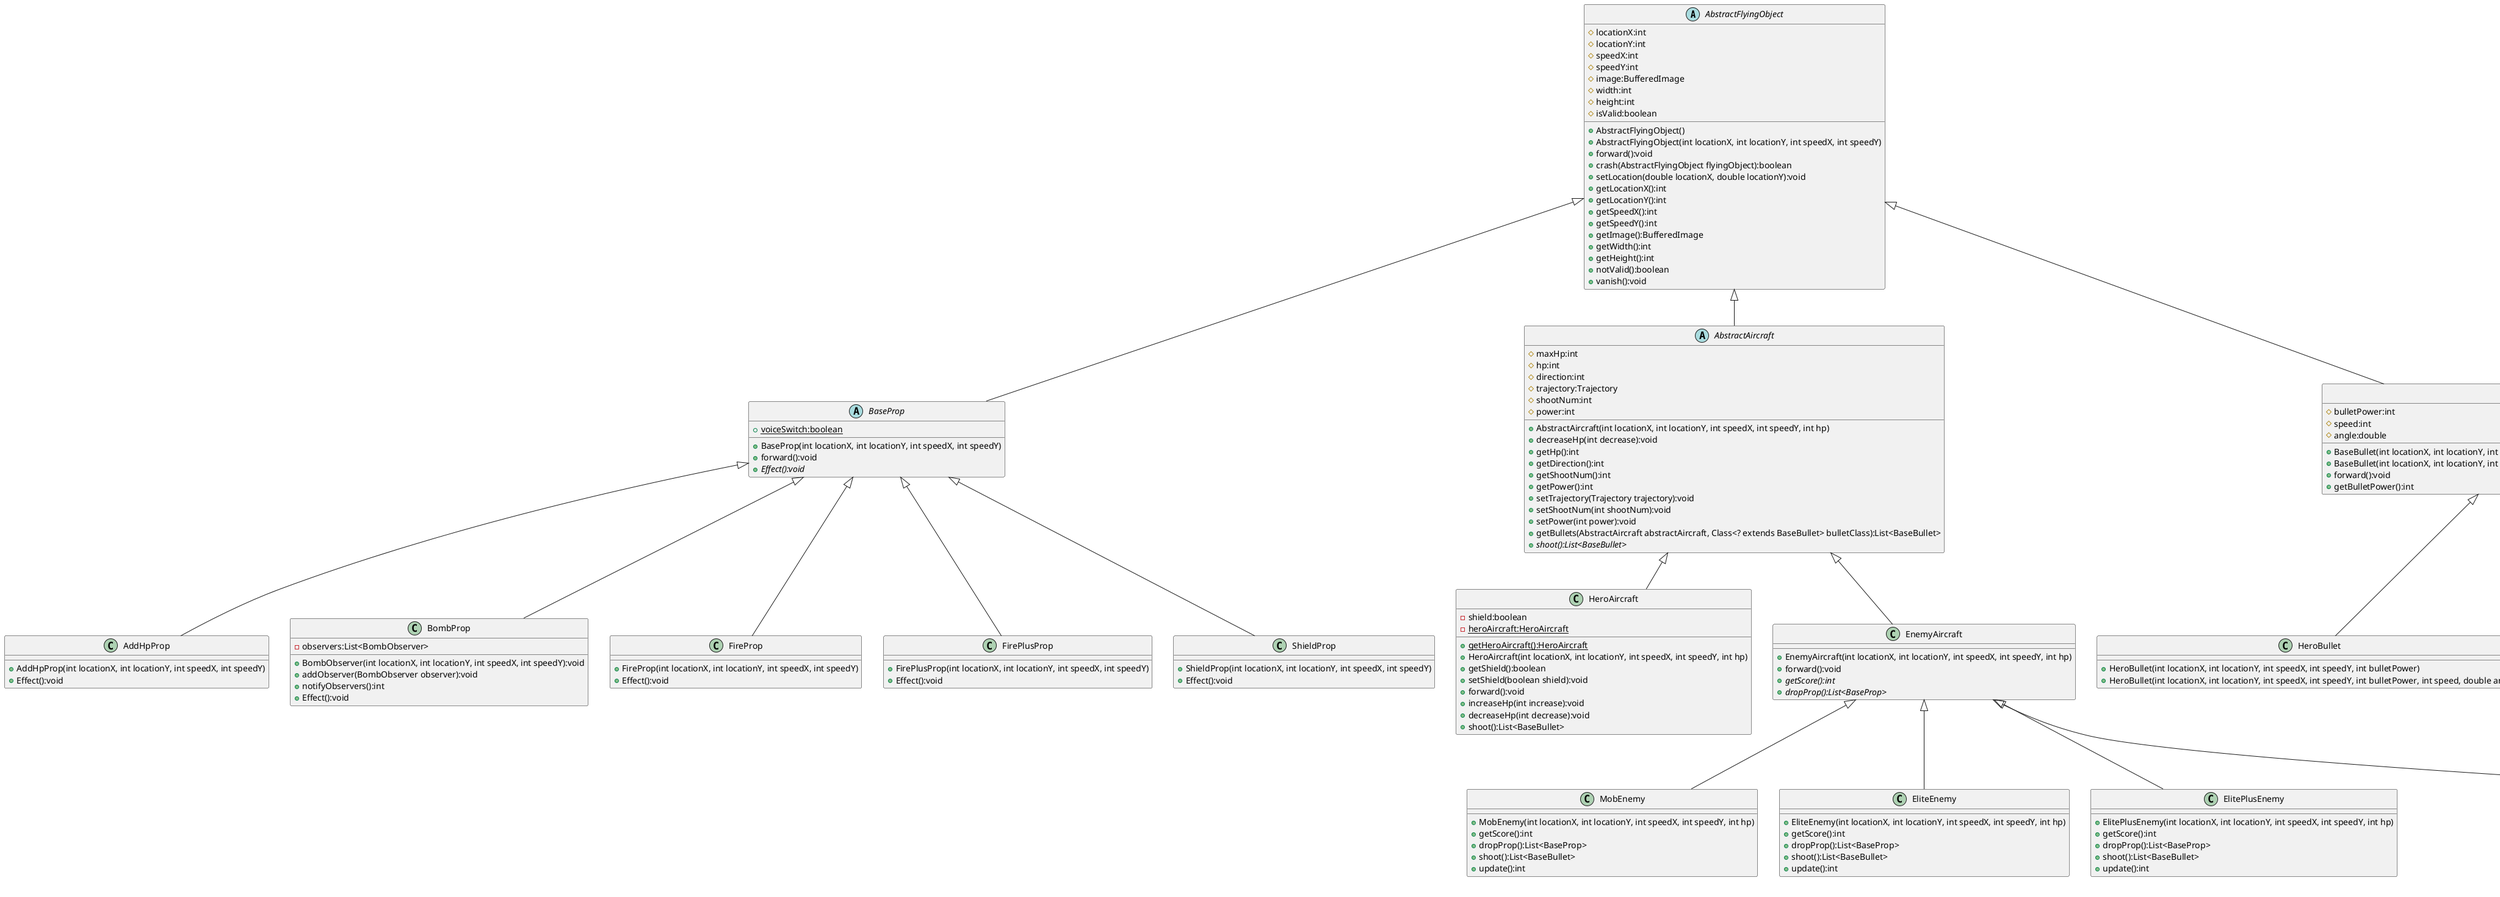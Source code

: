 @startuml
'https://plantuml.com/class-diagram

abstract class AbstractFlyingObject
{
    # locationX:int
    # locationY:int
    # speedX:int
    # speedY:int
    # image:BufferedImage
    # width:int
    # height:int
    # isValid:boolean

    + AbstractFlyingObject()
    + AbstractFlyingObject(int locationX, int locationY, int speedX, int speedY)
    + forward():void
    + crash(AbstractFlyingObject flyingObject):boolean
    + setLocation(double locationX, double locationY):void
    + getLocationX():int
    + getLocationY():int
    + getSpeedX():int
    + getSpeedY():int
    + getImage():BufferedImage
    + getWidth():int
    + getHeight():int
    + notValid():boolean
    + vanish():void
}
abstract class BaseProp{
    + {static} voiceSwitch:boolean
    + BaseProp(int locationX, int locationY, int speedX, int speedY)
    + forward():void
    + {abstract} Effect():void
}


class AddHpProp{
    + AddHpProp(int locationX, int locationY, int speedX, int speedY)
    + Effect():void
}

class BombProp{
    - observers:List<BombObserver>
    + BombObserver(int locationX, int locationY, int speedX, int speedY):void
    + addObserver(BombObserver observer):void
    + notifyObservers():int
    + Effect():void
}

class FireProp{
    + FireProp(int locationX, int locationY, int speedX, int speedY)
    + Effect():void
}
class FirePlusProp{
    + FirePlusProp(int locationX, int locationY, int speedX, int speedY)
    + Effect():void
}

class ShieldProp{
    + ShieldProp(int locationX, int locationY, int speedX, int speedY)
    + Effect():void
}

BaseProp <|-- AddHpProp
BaseProp <|-- BombProp
BaseProp <|-- FireProp
BaseProp <|-- FirePlusProp
BaseProp <|-- ShieldProp

abstract class AbstractAircraft
{
	# maxHp:int
    # hp:int
    # direction:int
    # trajectory:Trajectory
    # shootNum:int
    # power:int
    + AbstractAircraft(int locationX, int locationY, int speedX, int speedY, int hp)
    + decreaseHp(int decrease):void
    + getHp():int
    + getDirection():int
    + getShootNum():int
    + getPower():int
    + setTrajectory(Trajectory trajectory):void
    + setShootNum(int shootNum):void
    + setPower(int power):void
    + getBullets(AbstractAircraft abstractAircraft, Class<? extends BaseBullet> bulletClass):List<BaseBullet>
    + {abstract} shoot():List<BaseBullet>
 }


class HeroAircraft {
    - shield:boolean
    - {static} heroAircraft:HeroAircraft
    + {static} getHeroAircraft():HeroAircraft
    + HeroAircraft(int locationX, int locationY, int speedX, int speedY, int hp)
    + getShield():boolean
    + setShield(boolean shield):void
    + forward():void
    + increaseHp(int increase):void
    + decreaseHp(int decrease):void
    + shoot():List<BaseBullet>
}
AbstractAircraft <|-- HeroAircraft

class EnemyAircraft{
    + EnemyAircraft(int locationX, int locationY, int speedX, int speedY, int hp)
    + forward():void
    + {abstract} getScore():int
    + {abstract} dropProp():List<BaseProp>

}
AbstractAircraft <|-- EnemyAircraft

class MobEnemy {
    + MobEnemy(int locationX, int locationY, int speedX, int speedY, int hp)
    + getScore():int
    + dropProp():List<BaseProp>
    + shoot():List<BaseBullet>
    + update():int
}
EnemyAircraft <|-- MobEnemy

class EliteEnemy {
    + EliteEnemy(int locationX, int locationY, int speedX, int speedY, int hp)
    + getScore():int
    + dropProp():List<BaseProp>
    + shoot():List<BaseBullet>
    + update():int
}
EnemyAircraft <|-- EliteEnemy

class ElitePlusEnemy {
    + ElitePlusEnemy(int locationX, int locationY, int speedX, int speedY, int hp)
    + getScore():int
    + dropProp():List<BaseProp>
    + shoot():List<BaseBullet>
    + update():int
}
EnemyAircraft <|-- ElitePlusEnemy

class BossEnemy {
    - bgmBoss:MusicThread
    - executorService:ScheduledExecutorService
    + BossEnemy(int locationX, int locationY, int speedX, int speedY, int hp)
    + setVoice(boolean voiceSwitch):void
    + getScore():int
    + dropProp():List<BaseProp>
    + shoot():List<BaseBullet>
    + update():int
}
EnemyAircraft <|-- BossEnemy
class ShootBossEnemy {
    + ShootBossEnemy(int locationX, int locationY, int speedX, int speedY, int hp)
}
ShootBossEnemy --|> BossEnemy
class DefendBossEnemy {
    + DefendBossEnemy(int locationX, int locationY, int speedX, int speedY, int hp)
    + generateObstacle():Obstacle
}
DefendBossEnemy --|> BossEnemy
abstract class BaseBullet
{
    # bulletPower:int
    # speed:int
    # angle:double
    + BaseBullet(int locationX, int locationY, int speedX, int speedY, int bulletPower)
    + BaseBullet(int locationX, int locationY, int speedX, int speedY, int bulletPower, int speed, double angle)
    + forward():void
	+ getBulletPower():int
}

class HeroBullet {
    + HeroBullet(int locationX, int locationY, int speedX, int speedY, int bulletPower)
    + HeroBullet(int locationX, int locationY, int speedX, int speedY, int bulletPower, int speed, double angle)
}

class EnemyBullet {
    + EnemyBullet(int locationX, int locationY, int speedX, int speedY, int bulletPower)
    + EnemyBullet(int locationX, int locationY, int speedX, int speedY, int bulletPower, int speed, double angle)
    + update():int
}

class BossBullet {
    + BossBullet(int locationX, int locationY, int speedX, int speedY, int bulletPower)
    + BossBullet(int locationX, int locationY, int speedX, int speedY, int bulletPower, int speed, double angle)
    + update():int
}

BaseBullet <|-- HeroBullet
BaseBullet <|-- EnemyBullet
BaseBullet <|-- BossBullet



AbstractFlyingObject <|-- AbstractAircraft
AbstractFlyingObject <|-- BaseBullet
AbstractFlyingObject <|-- BaseProp
@enduml